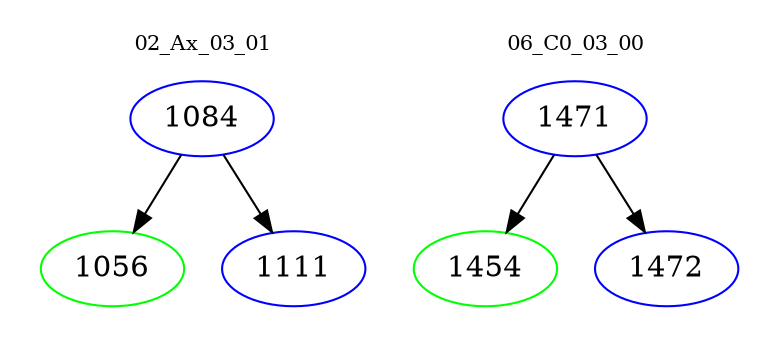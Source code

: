 digraph{
subgraph cluster_0 {
color = white
label = "02_Ax_03_01";
fontsize=10;
T0_1084 [label="1084", color="blue"]
T0_1084 -> T0_1056 [color="black"]
T0_1056 [label="1056", color="green"]
T0_1084 -> T0_1111 [color="black"]
T0_1111 [label="1111", color="blue"]
}
subgraph cluster_1 {
color = white
label = "06_C0_03_00";
fontsize=10;
T1_1471 [label="1471", color="blue"]
T1_1471 -> T1_1454 [color="black"]
T1_1454 [label="1454", color="green"]
T1_1471 -> T1_1472 [color="black"]
T1_1472 [label="1472", color="blue"]
}
}
